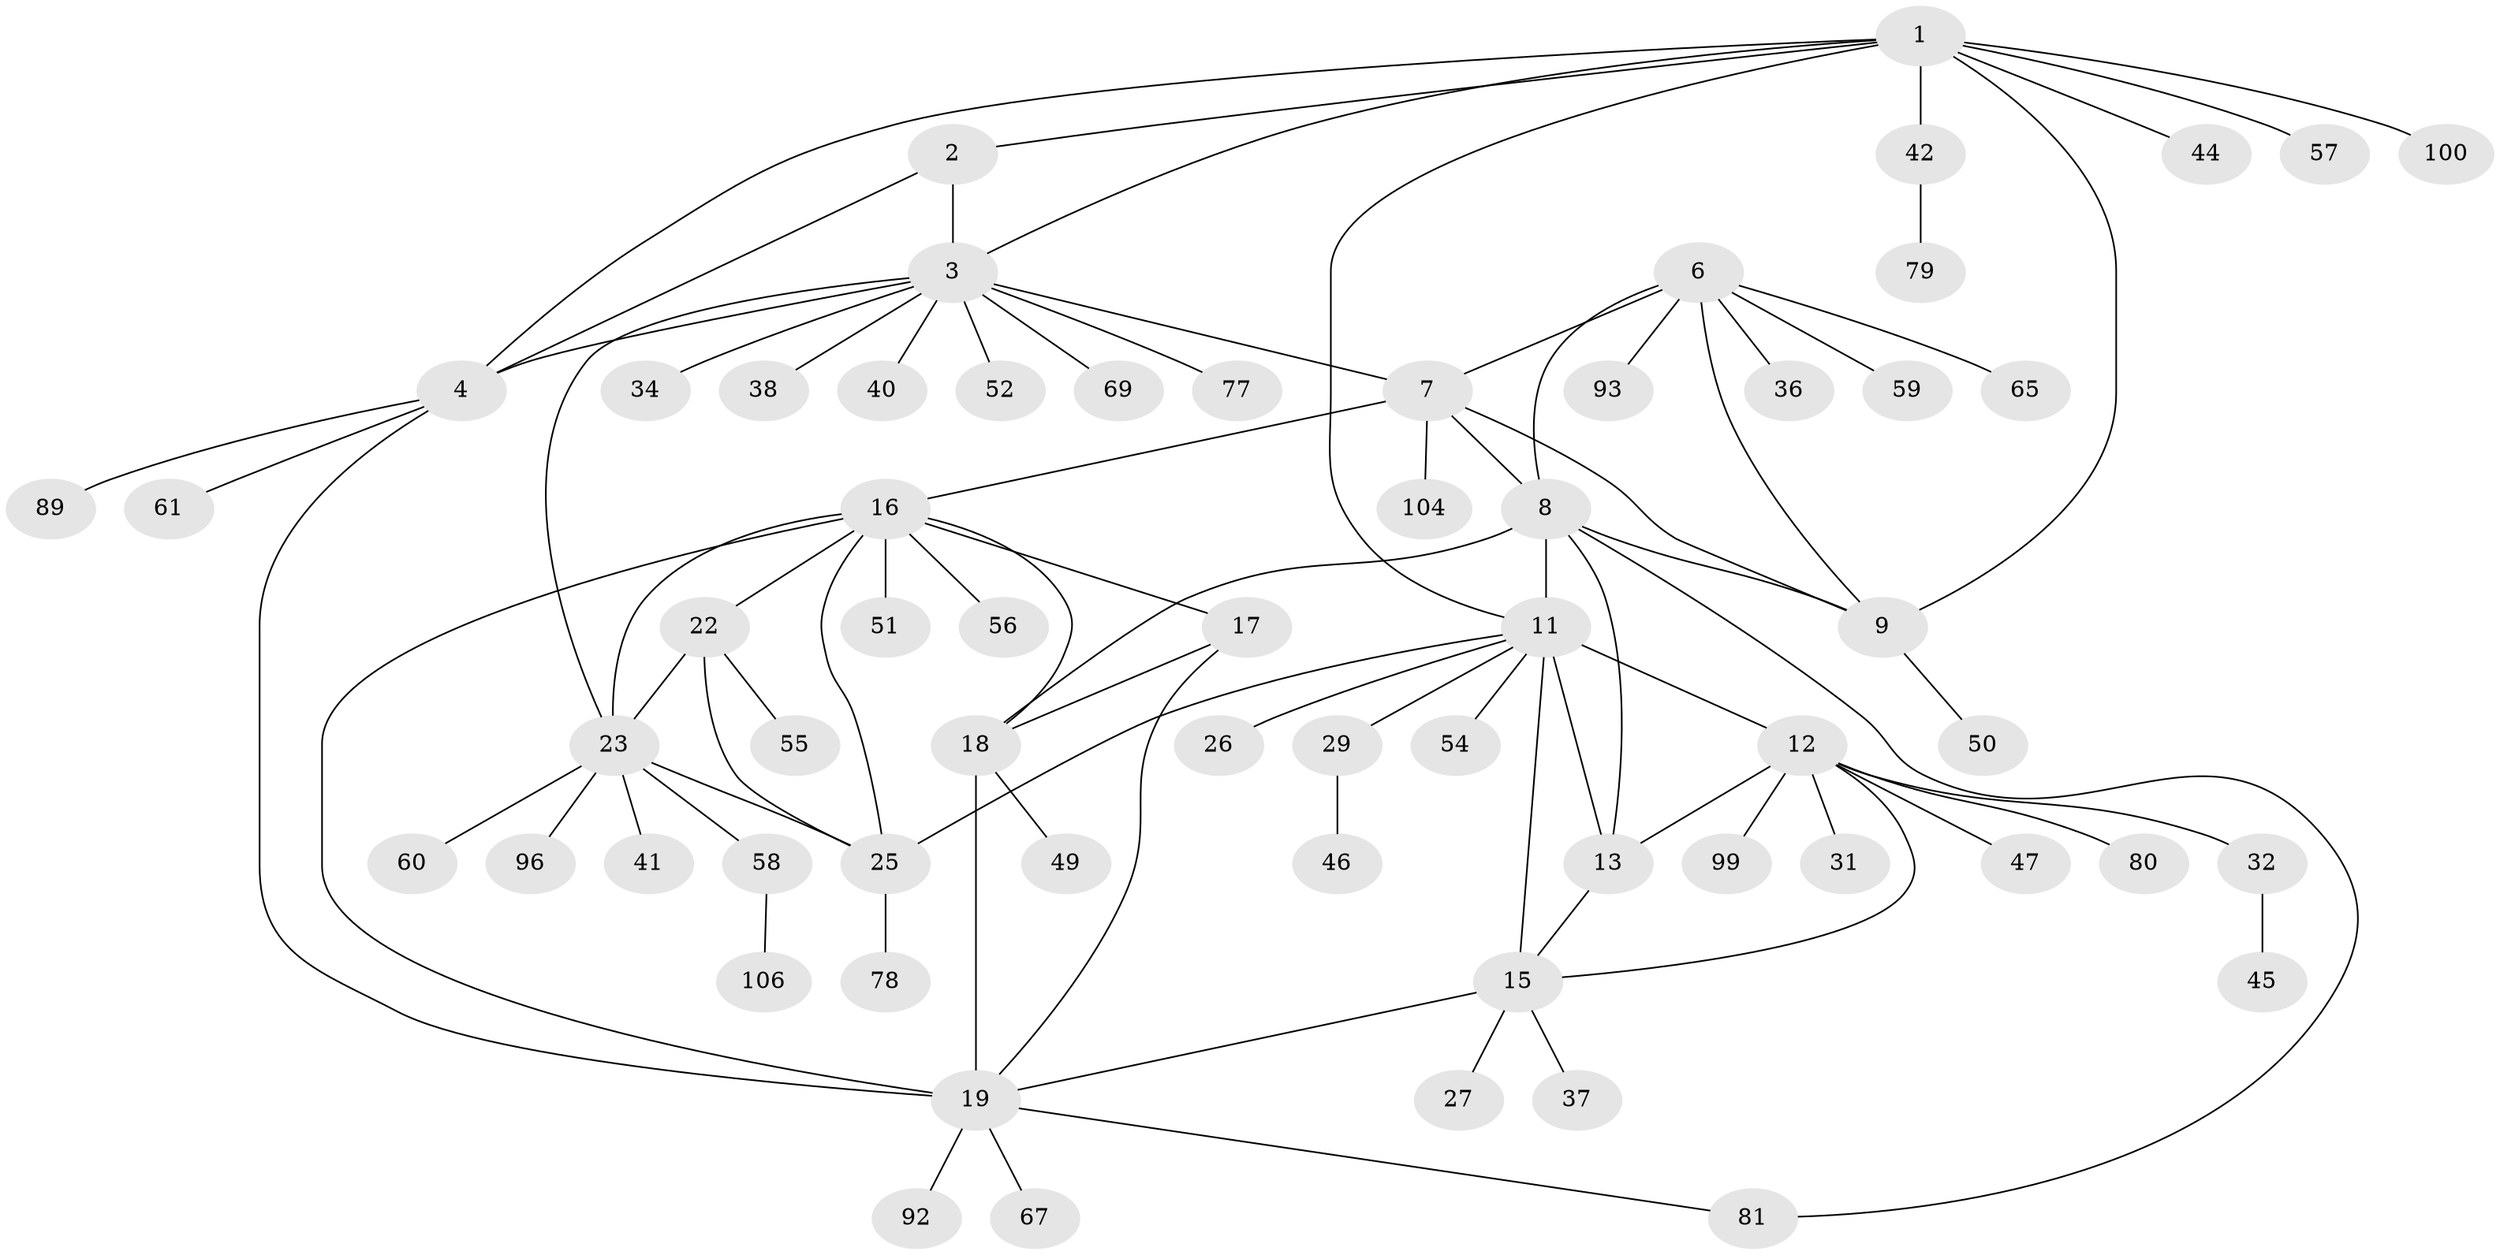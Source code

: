 // original degree distribution, {11: 0.018867924528301886, 4: 0.018867924528301886, 9: 0.03773584905660377, 7: 0.08490566037735849, 10: 0.018867924528301886, 8: 0.018867924528301886, 6: 0.02830188679245283, 5: 0.018867924528301886, 1: 0.6226415094339622, 2: 0.10377358490566038, 3: 0.02830188679245283}
// Generated by graph-tools (version 1.1) at 2025/19/03/04/25 18:19:46]
// undirected, 63 vertices, 86 edges
graph export_dot {
graph [start="1"]
  node [color=gray90,style=filled];
  1;
  2;
  3 [super="+5"];
  4;
  6;
  7;
  8;
  9 [super="+88+105+10"];
  11 [super="+90+14"];
  12;
  13;
  15;
  16 [super="+20+53+21"];
  17 [super="+72+86"];
  18 [super="+39+33+85+103+66"];
  19 [super="+35+48"];
  22 [super="+24+87"];
  23;
  25 [super="+30"];
  26;
  27;
  29;
  31;
  32;
  34;
  36;
  37;
  38;
  40;
  41 [super="+97"];
  42 [super="+70+84"];
  44;
  45;
  46;
  47;
  49;
  50;
  51;
  52;
  54;
  55;
  56;
  57;
  58;
  59;
  60;
  61;
  65;
  67;
  69 [super="+98+95"];
  77;
  78;
  79;
  80;
  81 [super="+83"];
  89 [super="+94"];
  92;
  93;
  96;
  99;
  100;
  104;
  106;
  1 -- 2;
  1 -- 3 [weight=2];
  1 -- 4;
  1 -- 42;
  1 -- 44;
  1 -- 57;
  1 -- 100;
  1 -- 9 [weight=2];
  1 -- 11;
  2 -- 3 [weight=2];
  2 -- 4;
  3 -- 4 [weight=2];
  3 -- 34;
  3 -- 38;
  3 -- 52;
  3 -- 69;
  3 -- 77;
  3 -- 23;
  3 -- 7;
  3 -- 40;
  4 -- 19;
  4 -- 61;
  4 -- 89;
  6 -- 7;
  6 -- 8;
  6 -- 9 [weight=2];
  6 -- 36;
  6 -- 59;
  6 -- 65;
  6 -- 93;
  7 -- 8;
  7 -- 9 [weight=2];
  7 -- 104;
  7 -- 16;
  8 -- 9 [weight=2];
  8 -- 13;
  8 -- 18;
  8 -- 81;
  8 -- 11;
  9 -- 50;
  11 -- 12 [weight=2];
  11 -- 13 [weight=2];
  11 -- 15 [weight=2];
  11 -- 25;
  11 -- 54;
  11 -- 29;
  11 -- 26;
  12 -- 13;
  12 -- 15;
  12 -- 31;
  12 -- 32;
  12 -- 47;
  12 -- 80;
  12 -- 99;
  13 -- 15;
  15 -- 19;
  15 -- 27;
  15 -- 37;
  16 -- 17 [weight=2];
  16 -- 18 [weight=2];
  16 -- 19 [weight=2];
  16 -- 51;
  16 -- 23;
  16 -- 22 [weight=2];
  16 -- 56;
  16 -- 25;
  17 -- 18;
  17 -- 19;
  18 -- 19;
  18 -- 49;
  19 -- 67;
  19 -- 92;
  19 -- 81;
  22 -- 23 [weight=2];
  22 -- 25 [weight=2];
  22 -- 55;
  23 -- 25;
  23 -- 41;
  23 -- 58;
  23 -- 60;
  23 -- 96;
  25 -- 78;
  29 -- 46;
  32 -- 45;
  42 -- 79;
  58 -- 106;
}
